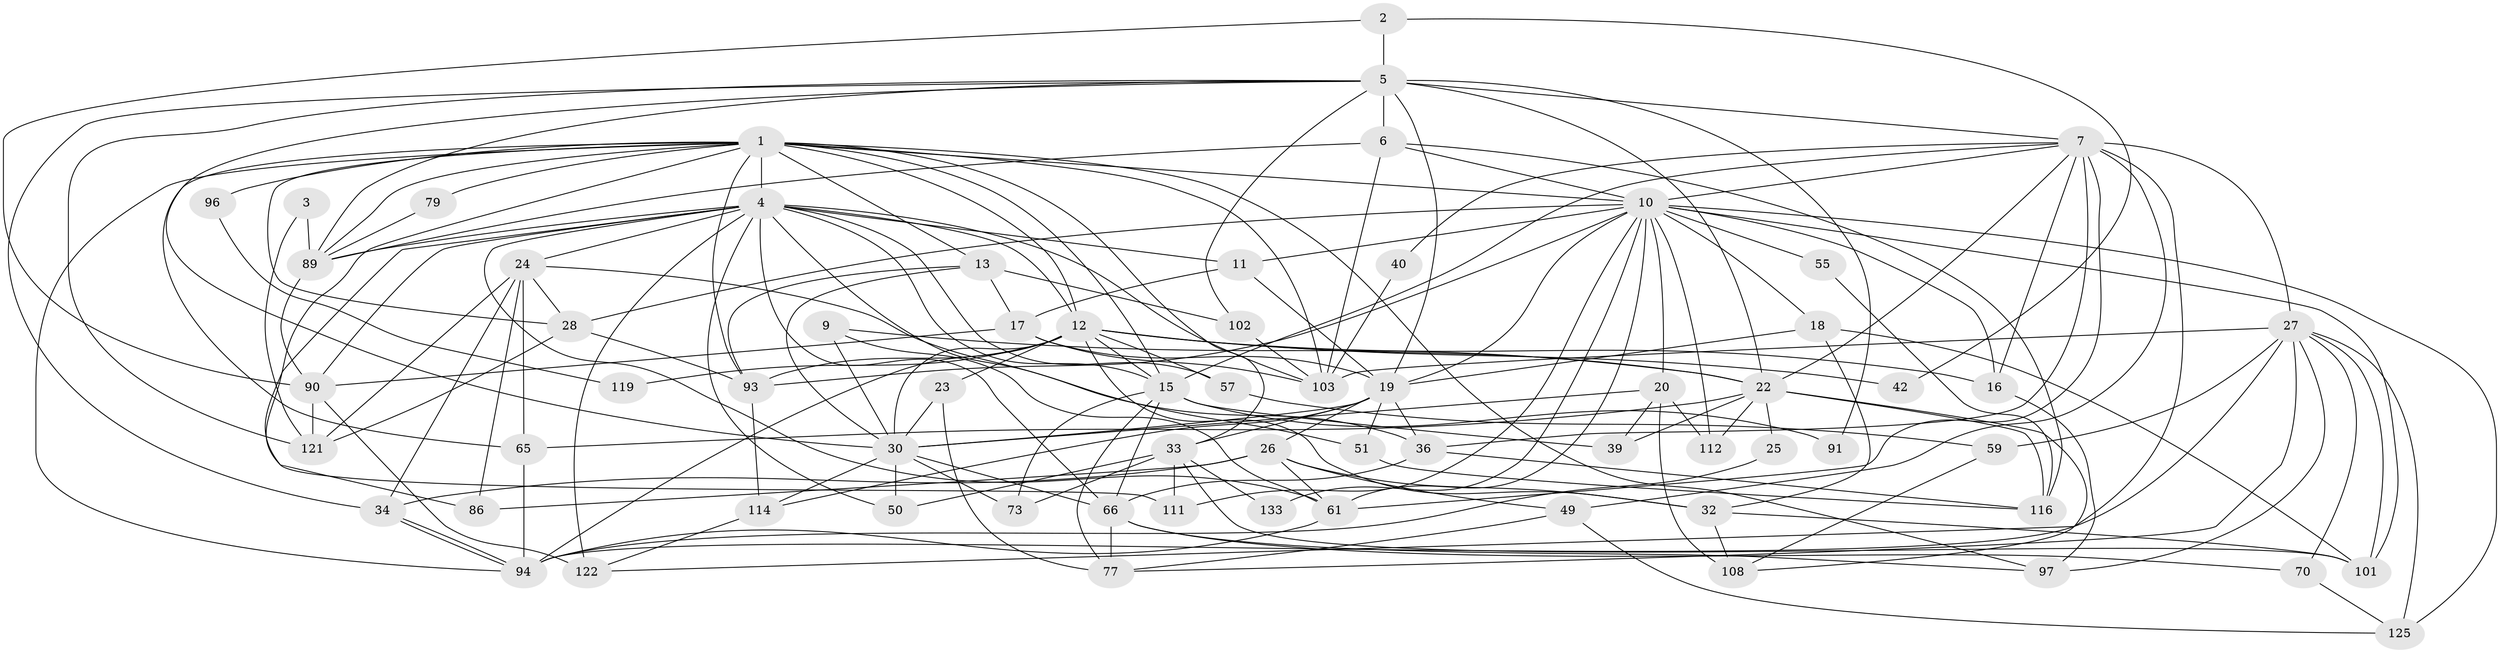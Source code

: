 // original degree distribution, {4: 0.2740740740740741, 3: 0.24444444444444444, 2: 0.14074074074074075, 9: 0.007407407407407408, 5: 0.22962962962962963, 6: 0.05925925925925926, 8: 0.007407407407407408, 7: 0.037037037037037035}
// Generated by graph-tools (version 1.1) at 2025/18/03/04/25 18:18:57]
// undirected, 67 vertices, 181 edges
graph export_dot {
graph [start="1"]
  node [color=gray90,style=filled];
  1 [super="+71+63+38"];
  2;
  3;
  4 [super="+118+123+41"];
  5 [super="+8+100+37"];
  6 [super="+72"];
  7 [super="+92+54+14"];
  9 [super="+126"];
  10 [super="+64+87+78+21"];
  11;
  12 [super="+48+29+47"];
  13 [super="+43"];
  15 [super="+104+31+52"];
  16;
  17 [super="+82"];
  18;
  19 [super="+76+62"];
  20 [super="+80"];
  22 [super="+81"];
  23 [super="+58"];
  24 [super="+45"];
  25;
  26 [super="+95"];
  27 [super="+44+56"];
  28 [super="+83"];
  30 [super="+67"];
  32 [super="+60"];
  33 [super="+113+120"];
  34;
  36 [super="+74"];
  39;
  40;
  42;
  49;
  50;
  51 [super="+98"];
  55;
  57;
  59 [super="+84"];
  61 [super="+130+117"];
  65;
  66 [super="+88"];
  70;
  73;
  77 [super="+99"];
  79;
  86;
  89;
  90 [super="+135"];
  91;
  93 [super="+134"];
  94 [super="+128"];
  96;
  97;
  101;
  102;
  103 [super="+115"];
  108;
  111;
  112;
  114;
  116 [super="+127"];
  119;
  121;
  122;
  125;
  133;
  1 -- 94;
  1 -- 65;
  1 -- 97;
  1 -- 111;
  1 -- 33;
  1 -- 96;
  1 -- 93;
  1 -- 13;
  1 -- 79;
  1 -- 103;
  1 -- 10;
  1 -- 12 [weight=2];
  1 -- 15;
  1 -- 89;
  1 -- 28;
  1 -- 4;
  2 -- 42;
  2 -- 90;
  2 -- 5;
  3 -- 121;
  3 -- 89;
  4 -- 24;
  4 -- 50;
  4 -- 66;
  4 -- 12 [weight=2];
  4 -- 103;
  4 -- 61 [weight=2];
  4 -- 90;
  4 -- 11;
  4 -- 51;
  4 -- 86;
  4 -- 89;
  4 -- 122 [weight=2];
  4 -- 57;
  4 -- 15;
  5 -- 121;
  5 -- 6 [weight=2];
  5 -- 89;
  5 -- 91;
  5 -- 30;
  5 -- 34;
  5 -- 19;
  5 -- 22;
  5 -- 7;
  5 -- 102;
  6 -- 89;
  6 -- 103;
  6 -- 10 [weight=2];
  6 -- 116;
  7 -- 16;
  7 -- 40;
  7 -- 27 [weight=2];
  7 -- 15;
  7 -- 36;
  7 -- 122;
  7 -- 10;
  7 -- 61;
  7 -- 49;
  7 -- 22;
  9 -- 61 [weight=2];
  9 -- 30 [weight=2];
  9 -- 22;
  10 -- 11;
  10 -- 20;
  10 -- 112;
  10 -- 55 [weight=2];
  10 -- 16;
  10 -- 61 [weight=2];
  10 -- 18;
  10 -- 133 [weight=2];
  10 -- 28;
  10 -- 101;
  10 -- 111;
  10 -- 19;
  10 -- 93;
  10 -- 125;
  11 -- 17;
  11 -- 19 [weight=2];
  12 -- 32;
  12 -- 16;
  12 -- 30 [weight=2];
  12 -- 93 [weight=2];
  12 -- 42;
  12 -- 119 [weight=2];
  12 -- 23;
  12 -- 57;
  12 -- 94;
  12 -- 22;
  12 -- 15;
  13 -- 30 [weight=2];
  13 -- 17;
  13 -- 93;
  13 -- 102;
  15 -- 73;
  15 -- 39;
  15 -- 77;
  15 -- 91;
  15 -- 66;
  16 -- 97;
  17 -- 19;
  17 -- 90;
  17 -- 103;
  18 -- 101;
  18 -- 32;
  18 -- 19;
  19 -- 33 [weight=4];
  19 -- 114;
  19 -- 30;
  19 -- 26;
  19 -- 36;
  19 -- 51;
  20 -- 39;
  20 -- 112;
  20 -- 108;
  20 -- 30;
  22 -- 108;
  22 -- 25;
  22 -- 65;
  22 -- 112;
  22 -- 116;
  22 -- 39;
  23 -- 30;
  23 -- 77;
  24 -- 86;
  24 -- 65;
  24 -- 34;
  24 -- 36;
  24 -- 121;
  24 -- 28;
  25 -- 94;
  26 -- 34;
  26 -- 49;
  26 -- 86;
  26 -- 32;
  26 -- 61;
  27 -- 125;
  27 -- 70;
  27 -- 101;
  27 -- 59;
  27 -- 97;
  27 -- 77;
  27 -- 94;
  27 -- 103;
  28 -- 93;
  28 -- 121;
  30 -- 73;
  30 -- 50;
  30 -- 114;
  30 -- 66;
  32 -- 101;
  32 -- 108;
  33 -- 111;
  33 -- 50;
  33 -- 101;
  33 -- 133;
  33 -- 73;
  34 -- 94;
  34 -- 94;
  36 -- 66;
  36 -- 116;
  40 -- 103;
  49 -- 125;
  49 -- 77;
  51 -- 116;
  55 -- 116;
  57 -- 59;
  59 -- 108;
  61 -- 94;
  65 -- 94;
  66 -- 70;
  66 -- 77;
  66 -- 97;
  70 -- 125;
  79 -- 89;
  89 -- 90;
  90 -- 122;
  90 -- 121;
  93 -- 114;
  96 -- 119;
  102 -- 103;
  114 -- 122;
}
